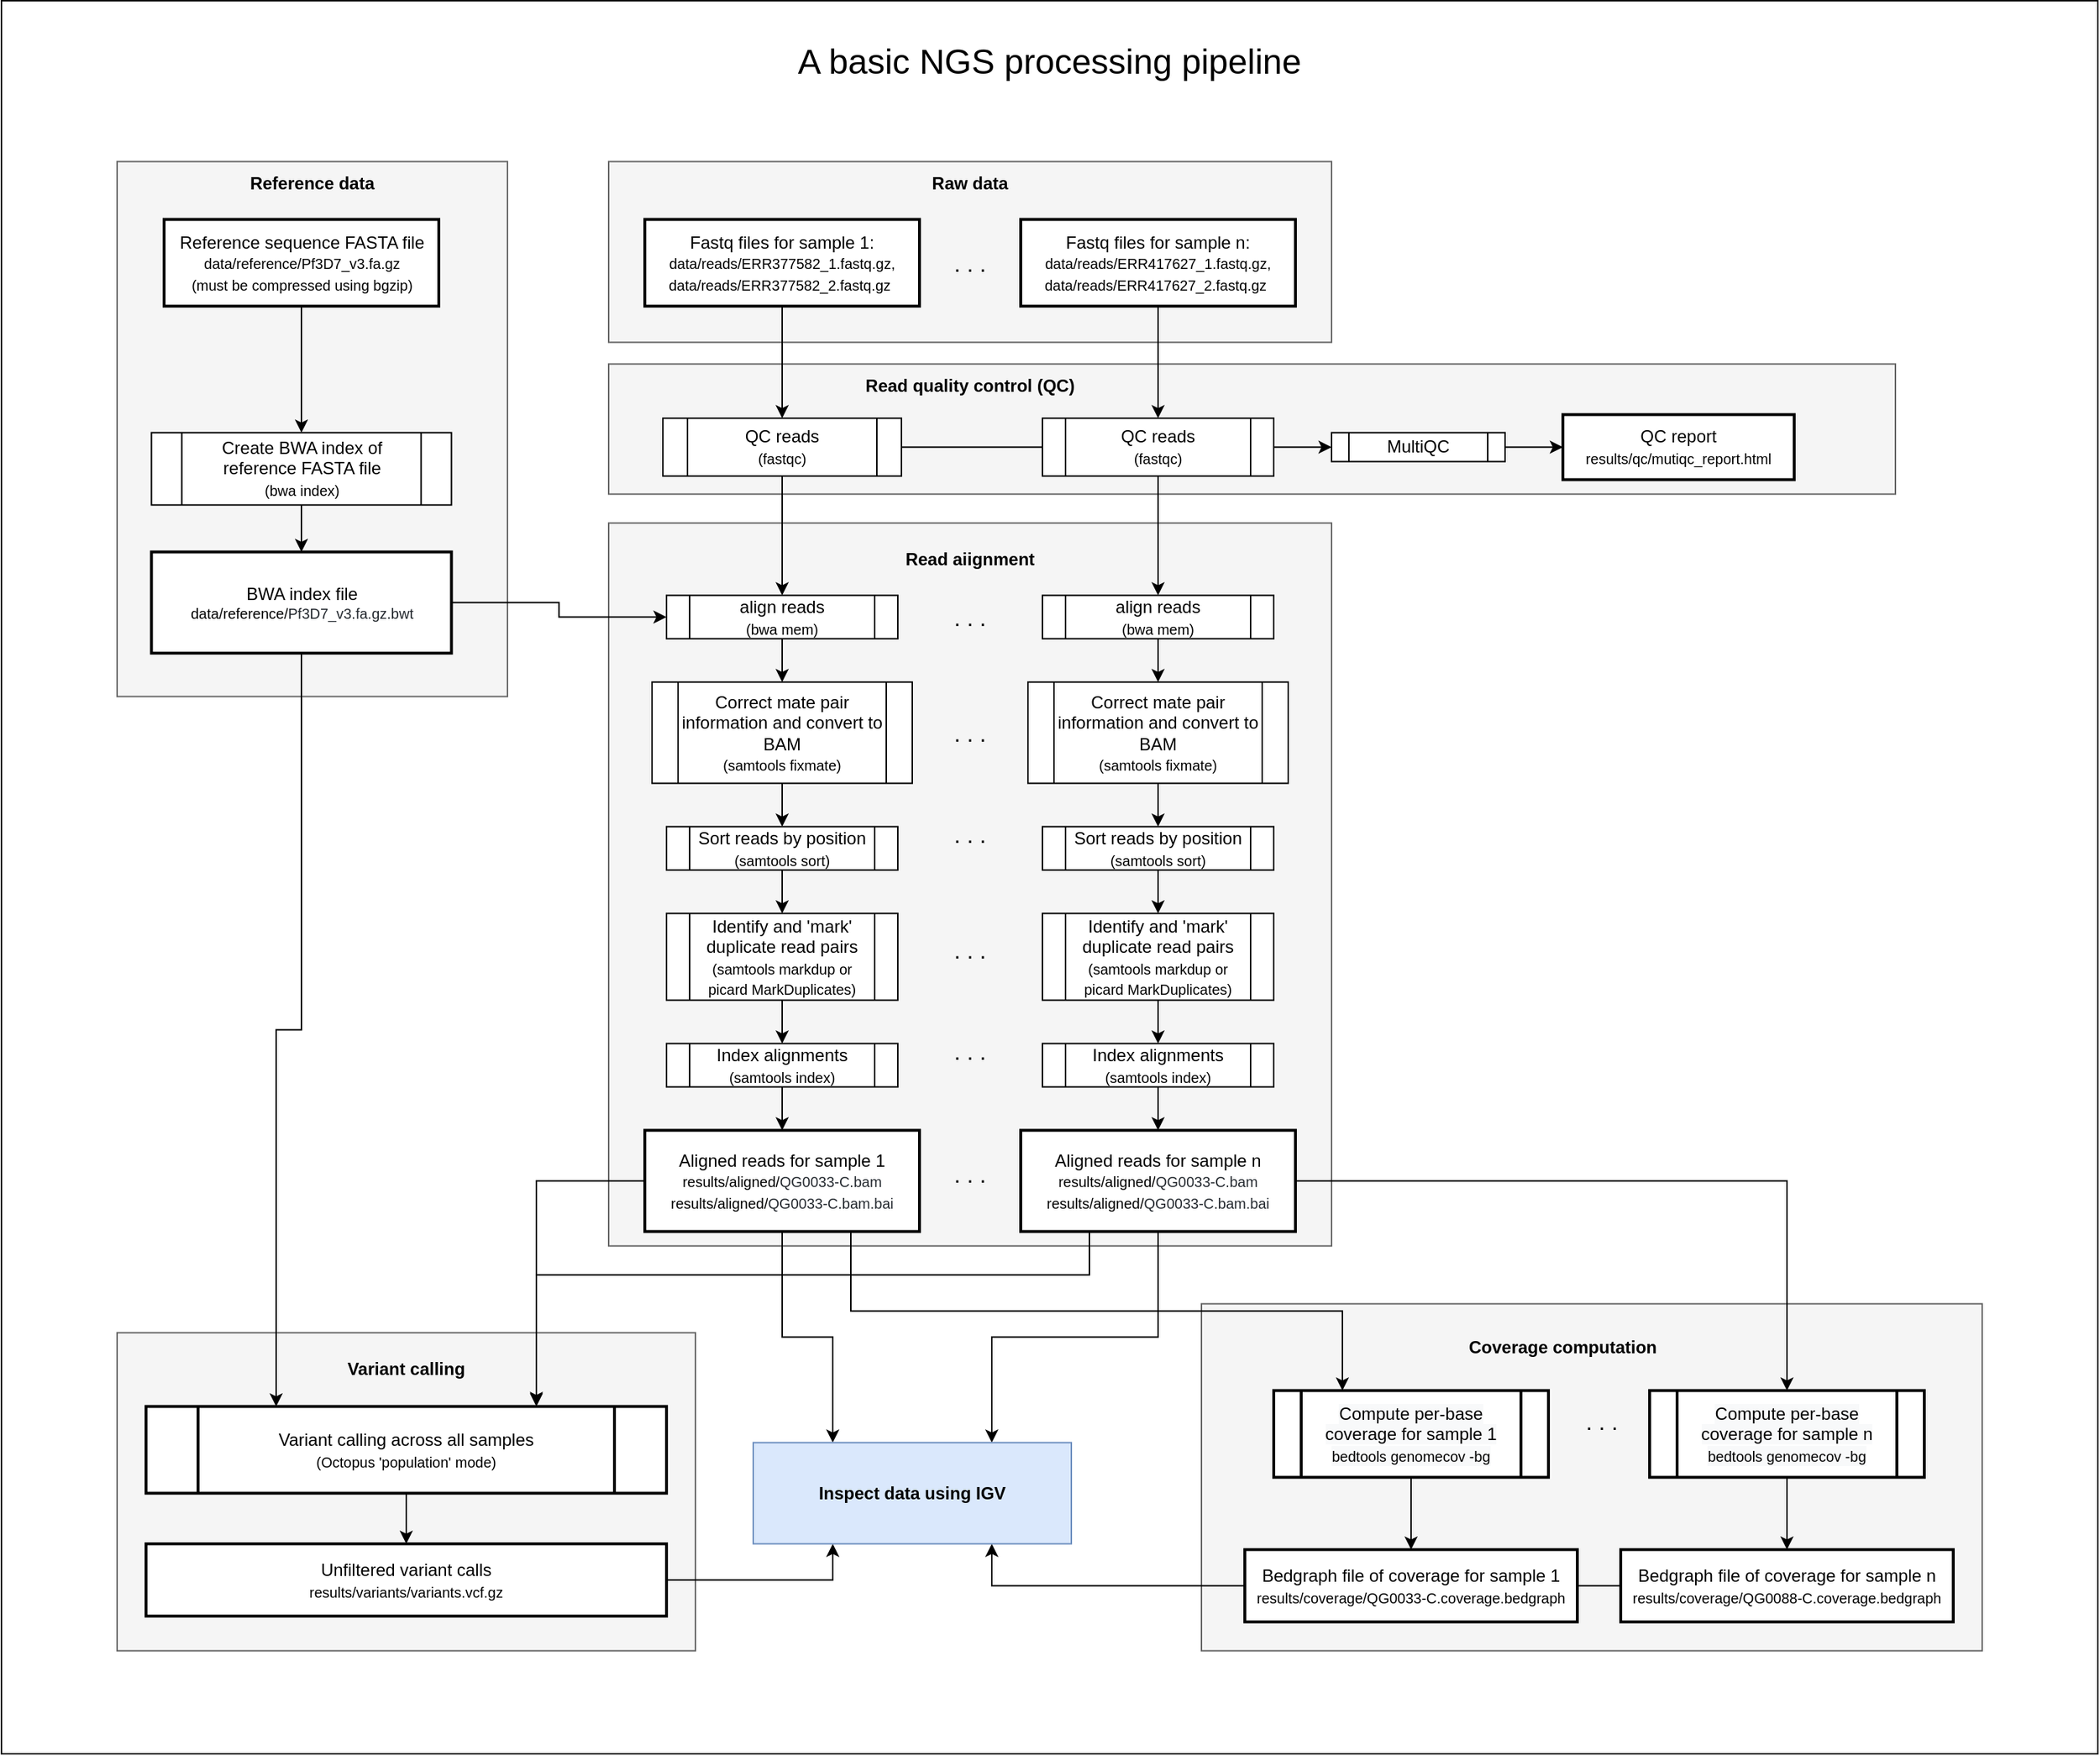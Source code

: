 <mxfile version="14.5.1" type="device"><diagram id="fxJrh484bXetOZvJ3pNJ" name="Page-1"><mxGraphModel dx="2365" dy="1700" grid="1" gridSize="10" guides="1" tooltips="1" connect="1" arrows="1" fold="1" page="1" pageScale="1" pageWidth="2336" pageHeight="1654" math="0" shadow="0"><root><mxCell id="0"/><mxCell id="1" parent="0"/><mxCell id="Qa8R-0oVGtr3kmDPEAH8-1" value="" style="rounded=0;whiteSpace=wrap;html=1;" vertex="1" parent="1"><mxGeometry x="280" y="167.5" width="1450" height="1212.5" as="geometry"/></mxCell><mxCell id="f6eWk3jUgXj05mUYYoS8-93" value="" style="rounded=0;whiteSpace=wrap;html=1;fillColor=#f5f5f5;strokeColor=#666666;fontColor=#333333;" parent="1" vertex="1"><mxGeometry x="1110" y="1068.75" width="540" height="240" as="geometry"/></mxCell><mxCell id="f6eWk3jUgXj05mUYYoS8-95" value="" style="rounded=0;whiteSpace=wrap;html=1;fillColor=#f5f5f5;strokeColor=#666666;fontColor=#333333;" parent="1" vertex="1"><mxGeometry x="360" y="1088.75" width="400" height="220" as="geometry"/></mxCell><mxCell id="f6eWk3jUgXj05mUYYoS8-104" value="" style="rounded=0;whiteSpace=wrap;html=1;fillColor=#f5f5f5;strokeColor=#666666;fontColor=#333333;" parent="1" vertex="1"><mxGeometry x="360" y="278.75" width="270" height="370" as="geometry"/></mxCell><mxCell id="f6eWk3jUgXj05mUYYoS8-84" value="" style="rounded=0;whiteSpace=wrap;html=1;fillColor=#f5f5f5;strokeColor=#666666;fontColor=#333333;" parent="1" vertex="1"><mxGeometry x="700" y="278.75" width="500" height="125" as="geometry"/></mxCell><mxCell id="f6eWk3jUgXj05mUYYoS8-72" value="" style="rounded=0;whiteSpace=wrap;html=1;fillColor=#f5f5f5;strokeColor=#666666;fontColor=#333333;" parent="1" vertex="1"><mxGeometry x="700" y="528.75" width="500" height="500" as="geometry"/></mxCell><mxCell id="f6eWk3jUgXj05mUYYoS8-69" value="" style="rounded=0;whiteSpace=wrap;html=1;fillColor=#f5f5f5;strokeColor=#666666;fontColor=#333333;" parent="1" vertex="1"><mxGeometry x="700" y="418.75" width="890" height="90" as="geometry"/></mxCell><mxCell id="f6eWk3jUgXj05mUYYoS8-78" style="edgeStyle=orthogonalEdgeStyle;rounded=0;orthogonalLoop=1;jettySize=auto;html=1;exitX=0.5;exitY=1;exitDx=0;exitDy=0;" parent="1" source="f6eWk3jUgXj05mUYYoS8-1" target="f6eWk3jUgXj05mUYYoS8-5" edge="1"><mxGeometry relative="1" as="geometry"/></mxCell><mxCell id="f6eWk3jUgXj05mUYYoS8-1" value="Fastq files for sample 1: &lt;font style=&quot;font-size: 10px&quot;&gt;data/reads/&lt;/font&gt;&lt;font style=&quot;font-size: 10px&quot;&gt;&lt;font style=&quot;font-size: 10px&quot;&gt;ERR377582_1.fastq.gz,&lt;/font&gt;&lt;br&gt;&lt;span style=&quot;font-size: 10px&quot;&gt;data/reads/ERR377582_2.fastq.gz&lt;/span&gt;&lt;/font&gt;&amp;nbsp;" style="rounded=0;whiteSpace=wrap;html=1;strokeWidth=2;" parent="1" vertex="1"><mxGeometry x="725" y="318.75" width="190" height="60" as="geometry"/></mxCell><mxCell id="f6eWk3jUgXj05mUYYoS8-80" style="edgeStyle=orthogonalEdgeStyle;rounded=0;orthogonalLoop=1;jettySize=auto;html=1;exitX=0.5;exitY=1;exitDx=0;exitDy=0;entryX=0.5;entryY=0;entryDx=0;entryDy=0;" parent="1" source="f6eWk3jUgXj05mUYYoS8-5" target="f6eWk3jUgXj05mUYYoS8-16" edge="1"><mxGeometry relative="1" as="geometry"/></mxCell><mxCell id="f6eWk3jUgXj05mUYYoS8-83" style="edgeStyle=orthogonalEdgeStyle;rounded=0;orthogonalLoop=1;jettySize=auto;html=1;exitX=1;exitY=0.5;exitDx=0;exitDy=0;entryX=0;entryY=0.5;entryDx=0;entryDy=0;endArrow=none;endFill=0;" parent="1" source="f6eWk3jUgXj05mUYYoS8-5" target="f6eWk3jUgXj05mUYYoS8-6" edge="1"><mxGeometry relative="1" as="geometry"/></mxCell><mxCell id="f6eWk3jUgXj05mUYYoS8-5" value="QC reads&lt;br&gt;&lt;font style=&quot;font-size: 10px&quot;&gt;(fastqc)&lt;/font&gt;" style="shape=process;whiteSpace=wrap;html=1;backgroundOutline=1;" parent="1" vertex="1"><mxGeometry x="737.5" y="456.25" width="165" height="40" as="geometry"/></mxCell><mxCell id="f6eWk3jUgXj05mUYYoS8-81" style="edgeStyle=orthogonalEdgeStyle;rounded=0;orthogonalLoop=1;jettySize=auto;html=1;exitX=0.5;exitY=1;exitDx=0;exitDy=0;entryX=0.5;entryY=0;entryDx=0;entryDy=0;" parent="1" source="f6eWk3jUgXj05mUYYoS8-6" target="f6eWk3jUgXj05mUYYoS8-48" edge="1"><mxGeometry relative="1" as="geometry"/></mxCell><mxCell id="f6eWk3jUgXj05mUYYoS8-82" style="edgeStyle=orthogonalEdgeStyle;rounded=0;orthogonalLoop=1;jettySize=auto;html=1;exitX=1;exitY=0.5;exitDx=0;exitDy=0;entryX=0;entryY=0.5;entryDx=0;entryDy=0;" parent="1" source="f6eWk3jUgXj05mUYYoS8-6" target="f6eWk3jUgXj05mUYYoS8-9" edge="1"><mxGeometry relative="1" as="geometry"/></mxCell><mxCell id="f6eWk3jUgXj05mUYYoS8-6" value="QC reads&lt;br&gt;&lt;font style=&quot;font-size: 10px&quot;&gt;(fastqc)&lt;/font&gt;" style="shape=process;whiteSpace=wrap;html=1;backgroundOutline=1;" parent="1" vertex="1"><mxGeometry x="1000" y="456.25" width="160" height="40" as="geometry"/></mxCell><mxCell id="f6eWk3jUgXj05mUYYoS8-71" style="edgeStyle=orthogonalEdgeStyle;rounded=0;orthogonalLoop=1;jettySize=auto;html=1;exitX=1;exitY=0.5;exitDx=0;exitDy=0;entryX=0;entryY=0.5;entryDx=0;entryDy=0;" parent="1" source="f6eWk3jUgXj05mUYYoS8-9" target="f6eWk3jUgXj05mUYYoS8-50" edge="1"><mxGeometry relative="1" as="geometry"/></mxCell><mxCell id="f6eWk3jUgXj05mUYYoS8-9" value="MultiQC" style="shape=process;whiteSpace=wrap;html=1;backgroundOutline=1;" parent="1" vertex="1"><mxGeometry x="1200" y="466.25" width="120" height="20" as="geometry"/></mxCell><mxCell id="f6eWk3jUgXj05mUYYoS8-25" style="edgeStyle=orthogonalEdgeStyle;rounded=0;orthogonalLoop=1;jettySize=auto;html=1;exitX=0.5;exitY=1;exitDx=0;exitDy=0;entryX=0.5;entryY=0;entryDx=0;entryDy=0;" parent="1" source="f6eWk3jUgXj05mUYYoS8-16" target="f6eWk3jUgXj05mUYYoS8-34" edge="1"><mxGeometry relative="1" as="geometry"><mxPoint x="820" y="626.55" as="targetPoint"/></mxGeometry></mxCell><mxCell id="f6eWk3jUgXj05mUYYoS8-16" value="align reads&lt;br&gt;&lt;font style=&quot;font-size: 10px&quot;&gt;(bwa mem)&lt;/font&gt;" style="shape=process;whiteSpace=wrap;html=1;backgroundOutline=1;" parent="1" vertex="1"><mxGeometry x="740" y="578.75" width="160" height="30" as="geometry"/></mxCell><mxCell id="f6eWk3jUgXj05mUYYoS8-42" style="edgeStyle=orthogonalEdgeStyle;rounded=0;orthogonalLoop=1;jettySize=auto;html=1;exitX=0.5;exitY=1;exitDx=0;exitDy=0;entryX=0.5;entryY=0;entryDx=0;entryDy=0;" parent="1" source="f6eWk3jUgXj05mUYYoS8-28" target="f6eWk3jUgXj05mUYYoS8-37" edge="1"><mxGeometry relative="1" as="geometry"/></mxCell><mxCell id="f6eWk3jUgXj05mUYYoS8-28" value="Sort reads by position&lt;br&gt;&lt;font style=&quot;font-size: 10px&quot;&gt;(samtools sort)&lt;/font&gt;" style="shape=process;whiteSpace=wrap;html=1;backgroundOutline=1;" parent="1" vertex="1"><mxGeometry x="740" y="738.75" width="160" height="30" as="geometry"/></mxCell><mxCell id="f6eWk3jUgXj05mUYYoS8-41" style="edgeStyle=orthogonalEdgeStyle;rounded=0;orthogonalLoop=1;jettySize=auto;html=1;exitX=0.5;exitY=1;exitDx=0;exitDy=0;entryX=0.5;entryY=0;entryDx=0;entryDy=0;" parent="1" source="f6eWk3jUgXj05mUYYoS8-34" target="f6eWk3jUgXj05mUYYoS8-28" edge="1"><mxGeometry relative="1" as="geometry"/></mxCell><mxCell id="f6eWk3jUgXj05mUYYoS8-34" value="Correct mate pair information and convert to BAM&lt;br&gt;&lt;font style=&quot;font-size: 10px&quot;&gt;(samtools fixmate)&lt;/font&gt;" style="shape=process;whiteSpace=wrap;html=1;backgroundOutline=1;" parent="1" vertex="1"><mxGeometry x="730" y="638.75" width="180" height="70" as="geometry"/></mxCell><mxCell id="f6eWk3jUgXj05mUYYoS8-53" style="edgeStyle=orthogonalEdgeStyle;rounded=0;orthogonalLoop=1;jettySize=auto;html=1;exitX=0.5;exitY=1;exitDx=0;exitDy=0;entryX=0.5;entryY=0;entryDx=0;entryDy=0;" parent="1" source="f6eWk3jUgXj05mUYYoS8-37" target="f6eWk3jUgXj05mUYYoS8-52" edge="1"><mxGeometry relative="1" as="geometry"/></mxCell><mxCell id="f6eWk3jUgXj05mUYYoS8-37" value="Identify and 'mark' duplicate read pairs&lt;br&gt;&lt;font style=&quot;font-size: 10px&quot;&gt;(samtools markdup or picard MarkDuplicates)&lt;/font&gt;" style="shape=process;whiteSpace=wrap;html=1;backgroundOutline=1;" parent="1" vertex="1"><mxGeometry x="740" y="798.75" width="160" height="60" as="geometry"/></mxCell><mxCell id="f6eWk3jUgXj05mUYYoS8-43" style="edgeStyle=orthogonalEdgeStyle;rounded=0;orthogonalLoop=1;jettySize=auto;html=1;exitX=0.5;exitY=1;exitDx=0;exitDy=0;entryX=0.5;entryY=0;entryDx=0;entryDy=0;" parent="1" source="f6eWk3jUgXj05mUYYoS8-44" target="f6eWk3jUgXj05mUYYoS8-47" edge="1"><mxGeometry relative="1" as="geometry"/></mxCell><mxCell id="f6eWk3jUgXj05mUYYoS8-44" value="Sort reads by position&lt;br&gt;&lt;font style=&quot;font-size: 10px&quot;&gt;(samtools sort)&lt;/font&gt;" style="shape=process;whiteSpace=wrap;html=1;backgroundOutline=1;" parent="1" vertex="1"><mxGeometry x="1000" y="738.75" width="160" height="30" as="geometry"/></mxCell><mxCell id="f6eWk3jUgXj05mUYYoS8-45" style="edgeStyle=orthogonalEdgeStyle;rounded=0;orthogonalLoop=1;jettySize=auto;html=1;exitX=0.5;exitY=1;exitDx=0;exitDy=0;entryX=0.5;entryY=0;entryDx=0;entryDy=0;" parent="1" source="f6eWk3jUgXj05mUYYoS8-46" target="f6eWk3jUgXj05mUYYoS8-44" edge="1"><mxGeometry relative="1" as="geometry"/></mxCell><mxCell id="f6eWk3jUgXj05mUYYoS8-46" value="Correct mate pair information and convert to BAM&lt;br&gt;&lt;font style=&quot;font-size: 10px&quot;&gt;(samtools fixmate)&lt;/font&gt;" style="shape=process;whiteSpace=wrap;html=1;backgroundOutline=1;" parent="1" vertex="1"><mxGeometry x="990" y="638.75" width="180" height="70" as="geometry"/></mxCell><mxCell id="f6eWk3jUgXj05mUYYoS8-55" style="edgeStyle=orthogonalEdgeStyle;rounded=0;orthogonalLoop=1;jettySize=auto;html=1;exitX=0.5;exitY=1;exitDx=0;exitDy=0;entryX=0.5;entryY=0;entryDx=0;entryDy=0;" parent="1" source="f6eWk3jUgXj05mUYYoS8-47" target="f6eWk3jUgXj05mUYYoS8-54" edge="1"><mxGeometry relative="1" as="geometry"/></mxCell><mxCell id="f6eWk3jUgXj05mUYYoS8-47" value="Identify and 'mark' duplicate read pairs&lt;br&gt;&lt;font style=&quot;font-size: 10px&quot;&gt;(samtools markdup or picard MarkDuplicates)&lt;/font&gt;" style="shape=process;whiteSpace=wrap;html=1;backgroundOutline=1;" parent="1" vertex="1"><mxGeometry x="1000" y="798.75" width="160" height="60" as="geometry"/></mxCell><mxCell id="f6eWk3jUgXj05mUYYoS8-49" style="edgeStyle=orthogonalEdgeStyle;rounded=0;orthogonalLoop=1;jettySize=auto;html=1;exitX=0.5;exitY=1;exitDx=0;exitDy=0;entryX=0.5;entryY=0;entryDx=0;entryDy=0;" parent="1" source="f6eWk3jUgXj05mUYYoS8-48" target="f6eWk3jUgXj05mUYYoS8-46" edge="1"><mxGeometry relative="1" as="geometry"/></mxCell><mxCell id="f6eWk3jUgXj05mUYYoS8-48" value="align reads&lt;br&gt;&lt;font style=&quot;font-size: 10px&quot;&gt;(bwa mem)&lt;/font&gt;" style="shape=process;whiteSpace=wrap;html=1;backgroundOutline=1;" parent="1" vertex="1"><mxGeometry x="1000" y="578.75" width="160" height="30" as="geometry"/></mxCell><mxCell id="f6eWk3jUgXj05mUYYoS8-50" value="QC report&lt;br&gt;&lt;font style=&quot;font-size: 10px&quot;&gt;results/qc/mutiqc_report.html&lt;/font&gt;" style="rounded=0;whiteSpace=wrap;html=1;strokeWidth=2;" parent="1" vertex="1"><mxGeometry x="1360" y="453.75" width="160" height="45" as="geometry"/></mxCell><mxCell id="f6eWk3jUgXj05mUYYoS8-57" style="edgeStyle=orthogonalEdgeStyle;rounded=0;orthogonalLoop=1;jettySize=auto;html=1;exitX=0.5;exitY=1;exitDx=0;exitDy=0;entryX=0.5;entryY=0;entryDx=0;entryDy=0;" parent="1" source="f6eWk3jUgXj05mUYYoS8-52" target="f6eWk3jUgXj05mUYYoS8-56" edge="1"><mxGeometry relative="1" as="geometry"/></mxCell><mxCell id="f6eWk3jUgXj05mUYYoS8-52" value="&lt;font&gt;Index alignments&lt;br&gt;&lt;font style=&quot;font-size: 10px&quot;&gt;(samtools index)&lt;/font&gt;&lt;br&gt;&lt;/font&gt;" style="shape=process;whiteSpace=wrap;html=1;backgroundOutline=1;" parent="1" vertex="1"><mxGeometry x="740" y="888.75" width="160" height="30" as="geometry"/></mxCell><mxCell id="f6eWk3jUgXj05mUYYoS8-74" style="edgeStyle=orthogonalEdgeStyle;rounded=0;orthogonalLoop=1;jettySize=auto;html=1;exitX=0.5;exitY=1;exitDx=0;exitDy=0;entryX=0.5;entryY=0;entryDx=0;entryDy=0;" parent="1" source="f6eWk3jUgXj05mUYYoS8-54" target="f6eWk3jUgXj05mUYYoS8-68" edge="1"><mxGeometry relative="1" as="geometry"/></mxCell><mxCell id="f6eWk3jUgXj05mUYYoS8-54" value="&lt;font&gt;Index alignments&lt;br&gt;&lt;font style=&quot;font-size: 10px&quot;&gt;(samtools index)&lt;/font&gt;&lt;br&gt;&lt;/font&gt;" style="shape=process;whiteSpace=wrap;html=1;backgroundOutline=1;" parent="1" vertex="1"><mxGeometry x="1000" y="888.75" width="160" height="30" as="geometry"/></mxCell><mxCell id="f6eWk3jUgXj05mUYYoS8-143" style="edgeStyle=orthogonalEdgeStyle;rounded=0;orthogonalLoop=1;jettySize=auto;html=1;exitX=0;exitY=0.5;exitDx=0;exitDy=0;entryX=0.75;entryY=0;entryDx=0;entryDy=0;endArrow=classic;endFill=1;" parent="1" source="f6eWk3jUgXj05mUYYoS8-56" target="f6eWk3jUgXj05mUYYoS8-116" edge="1"><mxGeometry relative="1" as="geometry"/></mxCell><mxCell id="f6eWk3jUgXj05mUYYoS8-149" style="edgeStyle=orthogonalEdgeStyle;rounded=0;orthogonalLoop=1;jettySize=auto;html=1;exitX=0.5;exitY=1;exitDx=0;exitDy=0;entryX=0.25;entryY=0;entryDx=0;entryDy=0;endArrow=classic;endFill=1;" parent="1" source="f6eWk3jUgXj05mUYYoS8-56" target="f6eWk3jUgXj05mUYYoS8-135" edge="1"><mxGeometry relative="1" as="geometry"/></mxCell><mxCell id="f6eWk3jUgXj05mUYYoS8-158" style="edgeStyle=orthogonalEdgeStyle;rounded=0;orthogonalLoop=1;jettySize=auto;html=1;exitX=0.75;exitY=1;exitDx=0;exitDy=0;entryX=0.25;entryY=0;entryDx=0;entryDy=0;endArrow=classic;endFill=1;" parent="1" source="f6eWk3jUgXj05mUYYoS8-56" target="f6eWk3jUgXj05mUYYoS8-127" edge="1"><mxGeometry relative="1" as="geometry"><Array as="points"><mxPoint x="867" y="1073.75"/><mxPoint x="1207" y="1073.75"/></Array></mxGeometry></mxCell><mxCell id="f6eWk3jUgXj05mUYYoS8-56" value="Aligned reads for sample 1&lt;br&gt;&lt;font style=&quot;font-size: 10px&quot;&gt;results/aligned/&lt;span style=&quot;color: rgb(36 , 41 , 47) ; font-family: , &amp;#34;blinkmacsystemfont&amp;#34; , &amp;#34;segoe ui&amp;#34; , &amp;#34;helvetica&amp;#34; , &amp;#34;arial&amp;#34; , sans-serif , &amp;#34;apple color emoji&amp;#34; , &amp;#34;segoe ui emoji&amp;#34; ; text-align: left ; background-color: rgb(255 , 255 , 255)&quot;&gt;QG0033-C.bam&lt;br&gt;&lt;/span&gt;results/aligned/&lt;span style=&quot;color: rgb(36 , 41 , 47) ; font-family: , &amp;#34;blinkmacsystemfont&amp;#34; , &amp;#34;segoe ui&amp;#34; , &amp;#34;helvetica&amp;#34; , &amp;#34;arial&amp;#34; , sans-serif , &amp;#34;apple color emoji&amp;#34; , &amp;#34;segoe ui emoji&amp;#34; ; text-align: left ; background-color: rgb(255 , 255 , 255)&quot;&gt;QG0033-C.bam.bai&lt;/span&gt;&lt;/font&gt;" style="rounded=0;whiteSpace=wrap;html=1;strokeWidth=2;" parent="1" vertex="1"><mxGeometry x="725" y="948.75" width="190" height="70" as="geometry"/></mxCell><mxCell id="f6eWk3jUgXj05mUYYoS8-79" style="edgeStyle=orthogonalEdgeStyle;rounded=0;orthogonalLoop=1;jettySize=auto;html=1;exitX=0.5;exitY=1;exitDx=0;exitDy=0;" parent="1" source="f6eWk3jUgXj05mUYYoS8-60" target="f6eWk3jUgXj05mUYYoS8-6" edge="1"><mxGeometry relative="1" as="geometry"/></mxCell><mxCell id="f6eWk3jUgXj05mUYYoS8-60" value="Fastq files for sample n: &lt;font style=&quot;font-size: 10px&quot;&gt;data/reads/&lt;/font&gt;&lt;font style=&quot;font-size: 10px&quot;&gt;&lt;font style=&quot;font-size: 10px&quot;&gt;ERR417627_1.fastq.gz,&lt;/font&gt;&lt;br&gt;&lt;span style=&quot;font-size: 10px&quot;&gt;data/reads/ERR417627_2.fastq.gz&lt;/span&gt;&lt;/font&gt;&amp;nbsp;" style="rounded=0;whiteSpace=wrap;html=1;strokeWidth=2;" parent="1" vertex="1"><mxGeometry x="985" y="318.75" width="190" height="60" as="geometry"/></mxCell><mxCell id="f6eWk3jUgXj05mUYYoS8-66" value="&lt;font style=&quot;font-size: 16px&quot;&gt;. . .&lt;/font&gt;" style="text;html=1;strokeColor=none;fillColor=none;align=center;verticalAlign=middle;whiteSpace=wrap;rounded=0;" parent="1" vertex="1"><mxGeometry x="920" y="333.75" width="60" height="30" as="geometry"/></mxCell><mxCell id="f6eWk3jUgXj05mUYYoS8-67" value="&lt;font style=&quot;font-size: 16px&quot;&gt;. . .&lt;/font&gt;" style="text;html=1;strokeColor=none;fillColor=none;align=center;verticalAlign=middle;whiteSpace=wrap;rounded=0;" parent="1" vertex="1"><mxGeometry x="920" y="963.75" width="60" height="30" as="geometry"/></mxCell><mxCell id="f6eWk3jUgXj05mUYYoS8-130" style="edgeStyle=orthogonalEdgeStyle;rounded=0;orthogonalLoop=1;jettySize=auto;html=1;exitX=1;exitY=0.5;exitDx=0;exitDy=0;endArrow=classic;endFill=1;" parent="1" source="f6eWk3jUgXj05mUYYoS8-68" target="f6eWk3jUgXj05mUYYoS8-128" edge="1"><mxGeometry relative="1" as="geometry"/></mxCell><mxCell id="f6eWk3jUgXj05mUYYoS8-148" style="edgeStyle=orthogonalEdgeStyle;rounded=0;orthogonalLoop=1;jettySize=auto;html=1;exitX=0.5;exitY=1;exitDx=0;exitDy=0;entryX=0.75;entryY=0;entryDx=0;entryDy=0;endArrow=classic;endFill=1;" parent="1" source="f6eWk3jUgXj05mUYYoS8-68" target="f6eWk3jUgXj05mUYYoS8-135" edge="1"><mxGeometry relative="1" as="geometry"/></mxCell><mxCell id="f6eWk3jUgXj05mUYYoS8-154" style="edgeStyle=orthogonalEdgeStyle;rounded=0;orthogonalLoop=1;jettySize=auto;html=1;exitX=0.25;exitY=1;exitDx=0;exitDy=0;endArrow=classic;endFill=1;" parent="1" source="f6eWk3jUgXj05mUYYoS8-68" edge="1"><mxGeometry relative="1" as="geometry"><mxPoint x="650" y="1138.75" as="targetPoint"/><Array as="points"><mxPoint x="1033" y="1048.75"/><mxPoint x="650" y="1048.75"/></Array></mxGeometry></mxCell><mxCell id="f6eWk3jUgXj05mUYYoS8-68" value="Aligned reads for sample n&lt;br&gt;&lt;font style=&quot;font-size: 10px&quot;&gt;results/aligned/&lt;span style=&quot;color: rgb(36 , 41 , 47) ; font-family: , &amp;#34;blinkmacsystemfont&amp;#34; , &amp;#34;segoe ui&amp;#34; , &amp;#34;helvetica&amp;#34; , &amp;#34;arial&amp;#34; , sans-serif , &amp;#34;apple color emoji&amp;#34; , &amp;#34;segoe ui emoji&amp;#34; ; text-align: left ; background-color: rgb(255 , 255 , 255)&quot;&gt;QG0033-C.bam&lt;br&gt;&lt;/span&gt;results/aligned/&lt;span style=&quot;color: rgb(36 , 41 , 47) ; font-family: , &amp;#34;blinkmacsystemfont&amp;#34; , &amp;#34;segoe ui&amp;#34; , &amp;#34;helvetica&amp;#34; , &amp;#34;arial&amp;#34; , sans-serif , &amp;#34;apple color emoji&amp;#34; , &amp;#34;segoe ui emoji&amp;#34; ; text-align: left ; background-color: rgb(255 , 255 , 255)&quot;&gt;QG0033-C.bam.bai&lt;/span&gt;&lt;/font&gt;" style="rounded=0;whiteSpace=wrap;html=1;strokeWidth=2;" parent="1" vertex="1"><mxGeometry x="985" y="948.75" width="190" height="70" as="geometry"/></mxCell><mxCell id="f6eWk3jUgXj05mUYYoS8-76" value="Read quality control (QC)" style="text;html=1;strokeColor=none;fillColor=none;align=center;verticalAlign=middle;whiteSpace=wrap;rounded=0;fontStyle=1" parent="1" vertex="1"><mxGeometry x="865" y="418.75" width="170" height="30" as="geometry"/></mxCell><mxCell id="f6eWk3jUgXj05mUYYoS8-77" value="Read aiignment" style="text;html=1;strokeColor=none;fillColor=none;align=center;verticalAlign=middle;whiteSpace=wrap;rounded=0;fontStyle=1" parent="1" vertex="1"><mxGeometry x="865" y="538.75" width="170" height="30" as="geometry"/></mxCell><mxCell id="f6eWk3jUgXj05mUYYoS8-85" value="Raw data" style="text;html=1;strokeColor=none;fillColor=none;align=center;verticalAlign=middle;whiteSpace=wrap;rounded=0;fontStyle=1" parent="1" vertex="1"><mxGeometry x="865" y="278.75" width="170" height="30" as="geometry"/></mxCell><mxCell id="f6eWk3jUgXj05mUYYoS8-88" value="&lt;font style=&quot;font-size: 16px&quot;&gt;. . .&lt;/font&gt;" style="text;html=1;strokeColor=none;fillColor=none;align=center;verticalAlign=middle;whiteSpace=wrap;rounded=0;" parent="1" vertex="1"><mxGeometry x="920" y="578.75" width="60" height="30" as="geometry"/></mxCell><mxCell id="f6eWk3jUgXj05mUYYoS8-89" value="&lt;font style=&quot;font-size: 16px&quot;&gt;. . .&lt;/font&gt;" style="text;html=1;strokeColor=none;fillColor=none;align=center;verticalAlign=middle;whiteSpace=wrap;rounded=0;" parent="1" vertex="1"><mxGeometry x="920" y="658.75" width="60" height="30" as="geometry"/></mxCell><mxCell id="f6eWk3jUgXj05mUYYoS8-90" value="&lt;font style=&quot;font-size: 16px&quot;&gt;. . .&lt;/font&gt;" style="text;html=1;strokeColor=none;fillColor=none;align=center;verticalAlign=middle;whiteSpace=wrap;rounded=0;" parent="1" vertex="1"><mxGeometry x="920" y="728.75" width="60" height="30" as="geometry"/></mxCell><mxCell id="f6eWk3jUgXj05mUYYoS8-91" value="&lt;font style=&quot;font-size: 16px&quot;&gt;. . .&lt;/font&gt;" style="text;html=1;strokeColor=none;fillColor=none;align=center;verticalAlign=middle;whiteSpace=wrap;rounded=0;" parent="1" vertex="1"><mxGeometry x="920" y="808.75" width="60" height="30" as="geometry"/></mxCell><mxCell id="f6eWk3jUgXj05mUYYoS8-92" value="&lt;font style=&quot;font-size: 16px&quot;&gt;. . .&lt;/font&gt;" style="text;html=1;strokeColor=none;fillColor=none;align=center;verticalAlign=middle;whiteSpace=wrap;rounded=0;" parent="1" vertex="1"><mxGeometry x="920" y="878.75" width="60" height="30" as="geometry"/></mxCell><mxCell id="f6eWk3jUgXj05mUYYoS8-94" value="Coverage computation" style="text;html=1;strokeColor=none;fillColor=none;align=center;verticalAlign=middle;whiteSpace=wrap;rounded=0;fontStyle=1" parent="1" vertex="1"><mxGeometry x="1275" y="1083.75" width="170" height="30" as="geometry"/></mxCell><mxCell id="f6eWk3jUgXj05mUYYoS8-96" value="Variant calling" style="text;html=1;strokeColor=none;fillColor=none;align=center;verticalAlign=middle;whiteSpace=wrap;rounded=0;fontStyle=1" parent="1" vertex="1"><mxGeometry x="475" y="1098.75" width="170" height="30" as="geometry"/></mxCell><mxCell id="f6eWk3jUgXj05mUYYoS8-109" style="edgeStyle=orthogonalEdgeStyle;rounded=0;orthogonalLoop=1;jettySize=auto;html=1;exitX=0.5;exitY=1;exitDx=0;exitDy=0;entryX=0.5;entryY=0;entryDx=0;entryDy=0;endArrow=classic;endFill=1;" parent="1" source="f6eWk3jUgXj05mUYYoS8-97" target="f6eWk3jUgXj05mUYYoS8-101" edge="1"><mxGeometry relative="1" as="geometry"/></mxCell><mxCell id="f6eWk3jUgXj05mUYYoS8-97" value="&lt;font&gt;Reference sequence FASTA file&lt;br&gt;&lt;/font&gt;&lt;span style=&quot;font-size: 10px&quot;&gt;data/reference/Pf3D7_v3.fa.gz&lt;br&gt;(must be compressed using bgzip)&lt;br&gt;&lt;/span&gt;" style="rounded=0;whiteSpace=wrap;html=1;strokeWidth=2;" parent="1" vertex="1"><mxGeometry x="392.5" y="318.75" width="190" height="60" as="geometry"/></mxCell><mxCell id="f6eWk3jUgXj05mUYYoS8-110" style="edgeStyle=orthogonalEdgeStyle;rounded=0;orthogonalLoop=1;jettySize=auto;html=1;exitX=0.5;exitY=1;exitDx=0;exitDy=0;entryX=0.5;entryY=0;entryDx=0;entryDy=0;endArrow=classic;endFill=1;" parent="1" source="f6eWk3jUgXj05mUYYoS8-101" target="f6eWk3jUgXj05mUYYoS8-102" edge="1"><mxGeometry relative="1" as="geometry"/></mxCell><mxCell id="f6eWk3jUgXj05mUYYoS8-101" value="Create BWA index of reference FASTA file&lt;br&gt;&lt;font style=&quot;font-size: 10px&quot;&gt;(bwa index)&lt;/font&gt;" style="shape=process;whiteSpace=wrap;html=1;backgroundOutline=1;" parent="1" vertex="1"><mxGeometry x="383.75" y="466.25" width="207.5" height="50" as="geometry"/></mxCell><mxCell id="f6eWk3jUgXj05mUYYoS8-111" style="edgeStyle=orthogonalEdgeStyle;rounded=0;orthogonalLoop=1;jettySize=auto;html=1;exitX=1;exitY=0.5;exitDx=0;exitDy=0;entryX=0;entryY=0.5;entryDx=0;entryDy=0;endArrow=classic;endFill=1;" parent="1" source="f6eWk3jUgXj05mUYYoS8-102" target="f6eWk3jUgXj05mUYYoS8-16" edge="1"><mxGeometry relative="1" as="geometry"/></mxCell><mxCell id="f6eWk3jUgXj05mUYYoS8-142" style="edgeStyle=orthogonalEdgeStyle;rounded=0;orthogonalLoop=1;jettySize=auto;html=1;exitX=0.5;exitY=1;exitDx=0;exitDy=0;entryX=0.25;entryY=0;entryDx=0;entryDy=0;endArrow=classic;endFill=1;" parent="1" source="f6eWk3jUgXj05mUYYoS8-102" target="f6eWk3jUgXj05mUYYoS8-116" edge="1"><mxGeometry relative="1" as="geometry"/></mxCell><mxCell id="f6eWk3jUgXj05mUYYoS8-102" value="&lt;font&gt;BWA index file&lt;/font&gt;&lt;font style=&quot;font-size: 10px&quot;&gt;&lt;span style=&quot;text-align: left&quot;&gt;&lt;br&gt;&lt;div style=&quot;text-align: left&quot;&gt;&lt;span style=&quot;color: rgb(0 , 0 , 0) ; text-align: center&quot;&gt;data/reference/&lt;/span&gt;&lt;span style=&quot;text-align: center ; background-color: rgb(255 , 255 , 255)&quot;&gt;&lt;font color=&quot;#24292f&quot;&gt;Pf3D7_v3.fa.gz.bwt&lt;/font&gt;&lt;/span&gt;&lt;/div&gt;&lt;/span&gt;&lt;/font&gt;" style="rounded=0;whiteSpace=wrap;html=1;strokeWidth=2;" parent="1" vertex="1"><mxGeometry x="383.75" y="548.75" width="207.5" height="70" as="geometry"/></mxCell><mxCell id="f6eWk3jUgXj05mUYYoS8-105" value="Reference data" style="text;html=1;strokeColor=none;fillColor=none;align=center;verticalAlign=middle;whiteSpace=wrap;rounded=0;fontStyle=1" parent="1" vertex="1"><mxGeometry x="410" y="278.75" width="170" height="30" as="geometry"/></mxCell><mxCell id="f6eWk3jUgXj05mUYYoS8-119" style="edgeStyle=orthogonalEdgeStyle;rounded=0;orthogonalLoop=1;jettySize=auto;html=1;exitX=0.5;exitY=1;exitDx=0;exitDy=0;entryX=0.5;entryY=0;entryDx=0;entryDy=0;endArrow=classic;endFill=1;" parent="1" source="f6eWk3jUgXj05mUYYoS8-116" target="f6eWk3jUgXj05mUYYoS8-118" edge="1"><mxGeometry relative="1" as="geometry"/></mxCell><mxCell id="f6eWk3jUgXj05mUYYoS8-116" value="Variant calling across all samples&lt;br&gt;&lt;font style=&quot;font-size: 10px&quot;&gt;(Octopus 'population' mode)&lt;/font&gt;" style="shape=process;whiteSpace=wrap;html=1;backgroundOutline=1;strokeWidth=2;align=center;" parent="1" vertex="1"><mxGeometry x="380" y="1139.75" width="360" height="60" as="geometry"/></mxCell><mxCell id="f6eWk3jUgXj05mUYYoS8-161" style="edgeStyle=orthogonalEdgeStyle;rounded=0;orthogonalLoop=1;jettySize=auto;html=1;exitX=1;exitY=0.5;exitDx=0;exitDy=0;entryX=0.25;entryY=1;entryDx=0;entryDy=0;endArrow=classic;endFill=1;" parent="1" source="f6eWk3jUgXj05mUYYoS8-118" target="f6eWk3jUgXj05mUYYoS8-135" edge="1"><mxGeometry relative="1" as="geometry"/></mxCell><mxCell id="f6eWk3jUgXj05mUYYoS8-118" value="Unfiltered variant calls&lt;br&gt;&lt;font style=&quot;font-size: 10px&quot;&gt;results/variants/variants.vcf.gz&lt;/font&gt;" style="rounded=0;whiteSpace=wrap;html=1;strokeWidth=2;" parent="1" vertex="1"><mxGeometry x="380" y="1234.75" width="360" height="50" as="geometry"/></mxCell><mxCell id="f6eWk3jUgXj05mUYYoS8-133" style="edgeStyle=orthogonalEdgeStyle;rounded=0;orthogonalLoop=1;jettySize=auto;html=1;exitX=0.5;exitY=1;exitDx=0;exitDy=0;endArrow=classic;endFill=1;" parent="1" source="f6eWk3jUgXj05mUYYoS8-127" target="f6eWk3jUgXj05mUYYoS8-131" edge="1"><mxGeometry relative="1" as="geometry"/></mxCell><mxCell id="f6eWk3jUgXj05mUYYoS8-127" value="&lt;span style=&quot;color: rgb(0 , 0 , 0) ; font-family: &amp;#34;helvetica&amp;#34; ; font-style: normal ; font-weight: 400 ; letter-spacing: normal ; text-align: center ; text-indent: 0px ; text-transform: none ; word-spacing: 0px ; background-color: rgb(248 , 249 , 250) ; display: inline ; float: none&quot;&gt;Compute per-base coverage for sample 1&lt;br&gt;&lt;font style=&quot;font-size: 10px&quot;&gt;bedtools genomecov -bg&lt;/font&gt;&lt;br&gt;&lt;/span&gt;" style="shape=process;whiteSpace=wrap;html=1;backgroundOutline=1;strokeWidth=2;align=center;" parent="1" vertex="1"><mxGeometry x="1160" y="1128.75" width="190" height="60" as="geometry"/></mxCell><mxCell id="f6eWk3jUgXj05mUYYoS8-134" style="edgeStyle=orthogonalEdgeStyle;rounded=0;orthogonalLoop=1;jettySize=auto;html=1;exitX=0.5;exitY=1;exitDx=0;exitDy=0;entryX=0.5;entryY=0;entryDx=0;entryDy=0;endArrow=classic;endFill=1;" parent="1" source="f6eWk3jUgXj05mUYYoS8-128" target="f6eWk3jUgXj05mUYYoS8-132" edge="1"><mxGeometry relative="1" as="geometry"/></mxCell><mxCell id="f6eWk3jUgXj05mUYYoS8-128" value="&lt;span style=&quot;color: rgb(0 , 0 , 0) ; font-family: &amp;#34;helvetica&amp;#34; ; font-size: 12px ; font-style: normal ; font-weight: 400 ; letter-spacing: normal ; text-align: center ; text-indent: 0px ; text-transform: none ; word-spacing: 0px ; background-color: rgb(248 , 249 , 250) ; display: inline ; float: none&quot;&gt;Compute per-base coverage for sample n&lt;br&gt;&lt;span style=&quot;font-size: 10px&quot;&gt;bedtools genomecov -bg&lt;/span&gt;&lt;br&gt;&lt;/span&gt;" style="shape=process;whiteSpace=wrap;html=1;backgroundOutline=1;strokeWidth=2;align=center;" parent="1" vertex="1"><mxGeometry x="1420" y="1128.75" width="190" height="60" as="geometry"/></mxCell><mxCell id="f6eWk3jUgXj05mUYYoS8-159" style="edgeStyle=orthogonalEdgeStyle;rounded=0;orthogonalLoop=1;jettySize=auto;html=1;exitX=0;exitY=0.5;exitDx=0;exitDy=0;entryX=0.75;entryY=1;entryDx=0;entryDy=0;endArrow=classic;endFill=1;" parent="1" source="f6eWk3jUgXj05mUYYoS8-131" target="f6eWk3jUgXj05mUYYoS8-135" edge="1"><mxGeometry relative="1" as="geometry"/></mxCell><mxCell id="f6eWk3jUgXj05mUYYoS8-131" value="Bedgraph file of coverage for sample 1&lt;br&gt;&lt;font style=&quot;font-size: 10px&quot;&gt;results/coverage/QG0033-C.coverage.bedgraph&lt;/font&gt;" style="rounded=0;whiteSpace=wrap;html=1;strokeWidth=2;" parent="1" vertex="1"><mxGeometry x="1140" y="1238.75" width="230" height="50" as="geometry"/></mxCell><mxCell id="f6eWk3jUgXj05mUYYoS8-157" style="edgeStyle=orthogonalEdgeStyle;rounded=0;orthogonalLoop=1;jettySize=auto;html=1;exitX=0;exitY=0.5;exitDx=0;exitDy=0;entryX=1;entryY=0.5;entryDx=0;entryDy=0;endArrow=none;endFill=0;" parent="1" source="f6eWk3jUgXj05mUYYoS8-132" target="f6eWk3jUgXj05mUYYoS8-131" edge="1"><mxGeometry relative="1" as="geometry"/></mxCell><mxCell id="f6eWk3jUgXj05mUYYoS8-132" value="Bedgraph file of coverage for sample n&lt;br&gt;&lt;font style=&quot;font-size: 10px&quot;&gt;results/coverage/QG0088-C.coverage.bedgraph&lt;/font&gt;" style="rounded=0;whiteSpace=wrap;html=1;strokeWidth=2;" parent="1" vertex="1"><mxGeometry x="1400" y="1238.75" width="230" height="50" as="geometry"/></mxCell><mxCell id="f6eWk3jUgXj05mUYYoS8-135" value="&lt;b&gt;Inspect data using IGV&lt;/b&gt;" style="rounded=0;whiteSpace=wrap;html=1;fillColor=#dae8fc;strokeColor=#6c8ebf;" parent="1" vertex="1"><mxGeometry x="800" y="1164.75" width="220" height="70" as="geometry"/></mxCell><mxCell id="f6eWk3jUgXj05mUYYoS8-151" value="&lt;font style=&quot;font-size: 16px&quot;&gt;. . .&lt;/font&gt;" style="text;html=1;strokeColor=none;fillColor=none;align=center;verticalAlign=middle;whiteSpace=wrap;rounded=0;" parent="1" vertex="1"><mxGeometry x="1357" y="1134.75" width="60" height="30" as="geometry"/></mxCell><mxCell id="Qa8R-0oVGtr3kmDPEAH8-2" value="&lt;font style=&quot;font-size: 24px&quot;&gt;A basic NGS processing pipeline&lt;/font&gt;" style="text;html=1;strokeColor=none;fillColor=none;align=center;verticalAlign=middle;whiteSpace=wrap;rounded=0;" vertex="1" parent="1"><mxGeometry x="800" y="200" width="410" height="20" as="geometry"/></mxCell></root></mxGraphModel></diagram></mxfile>